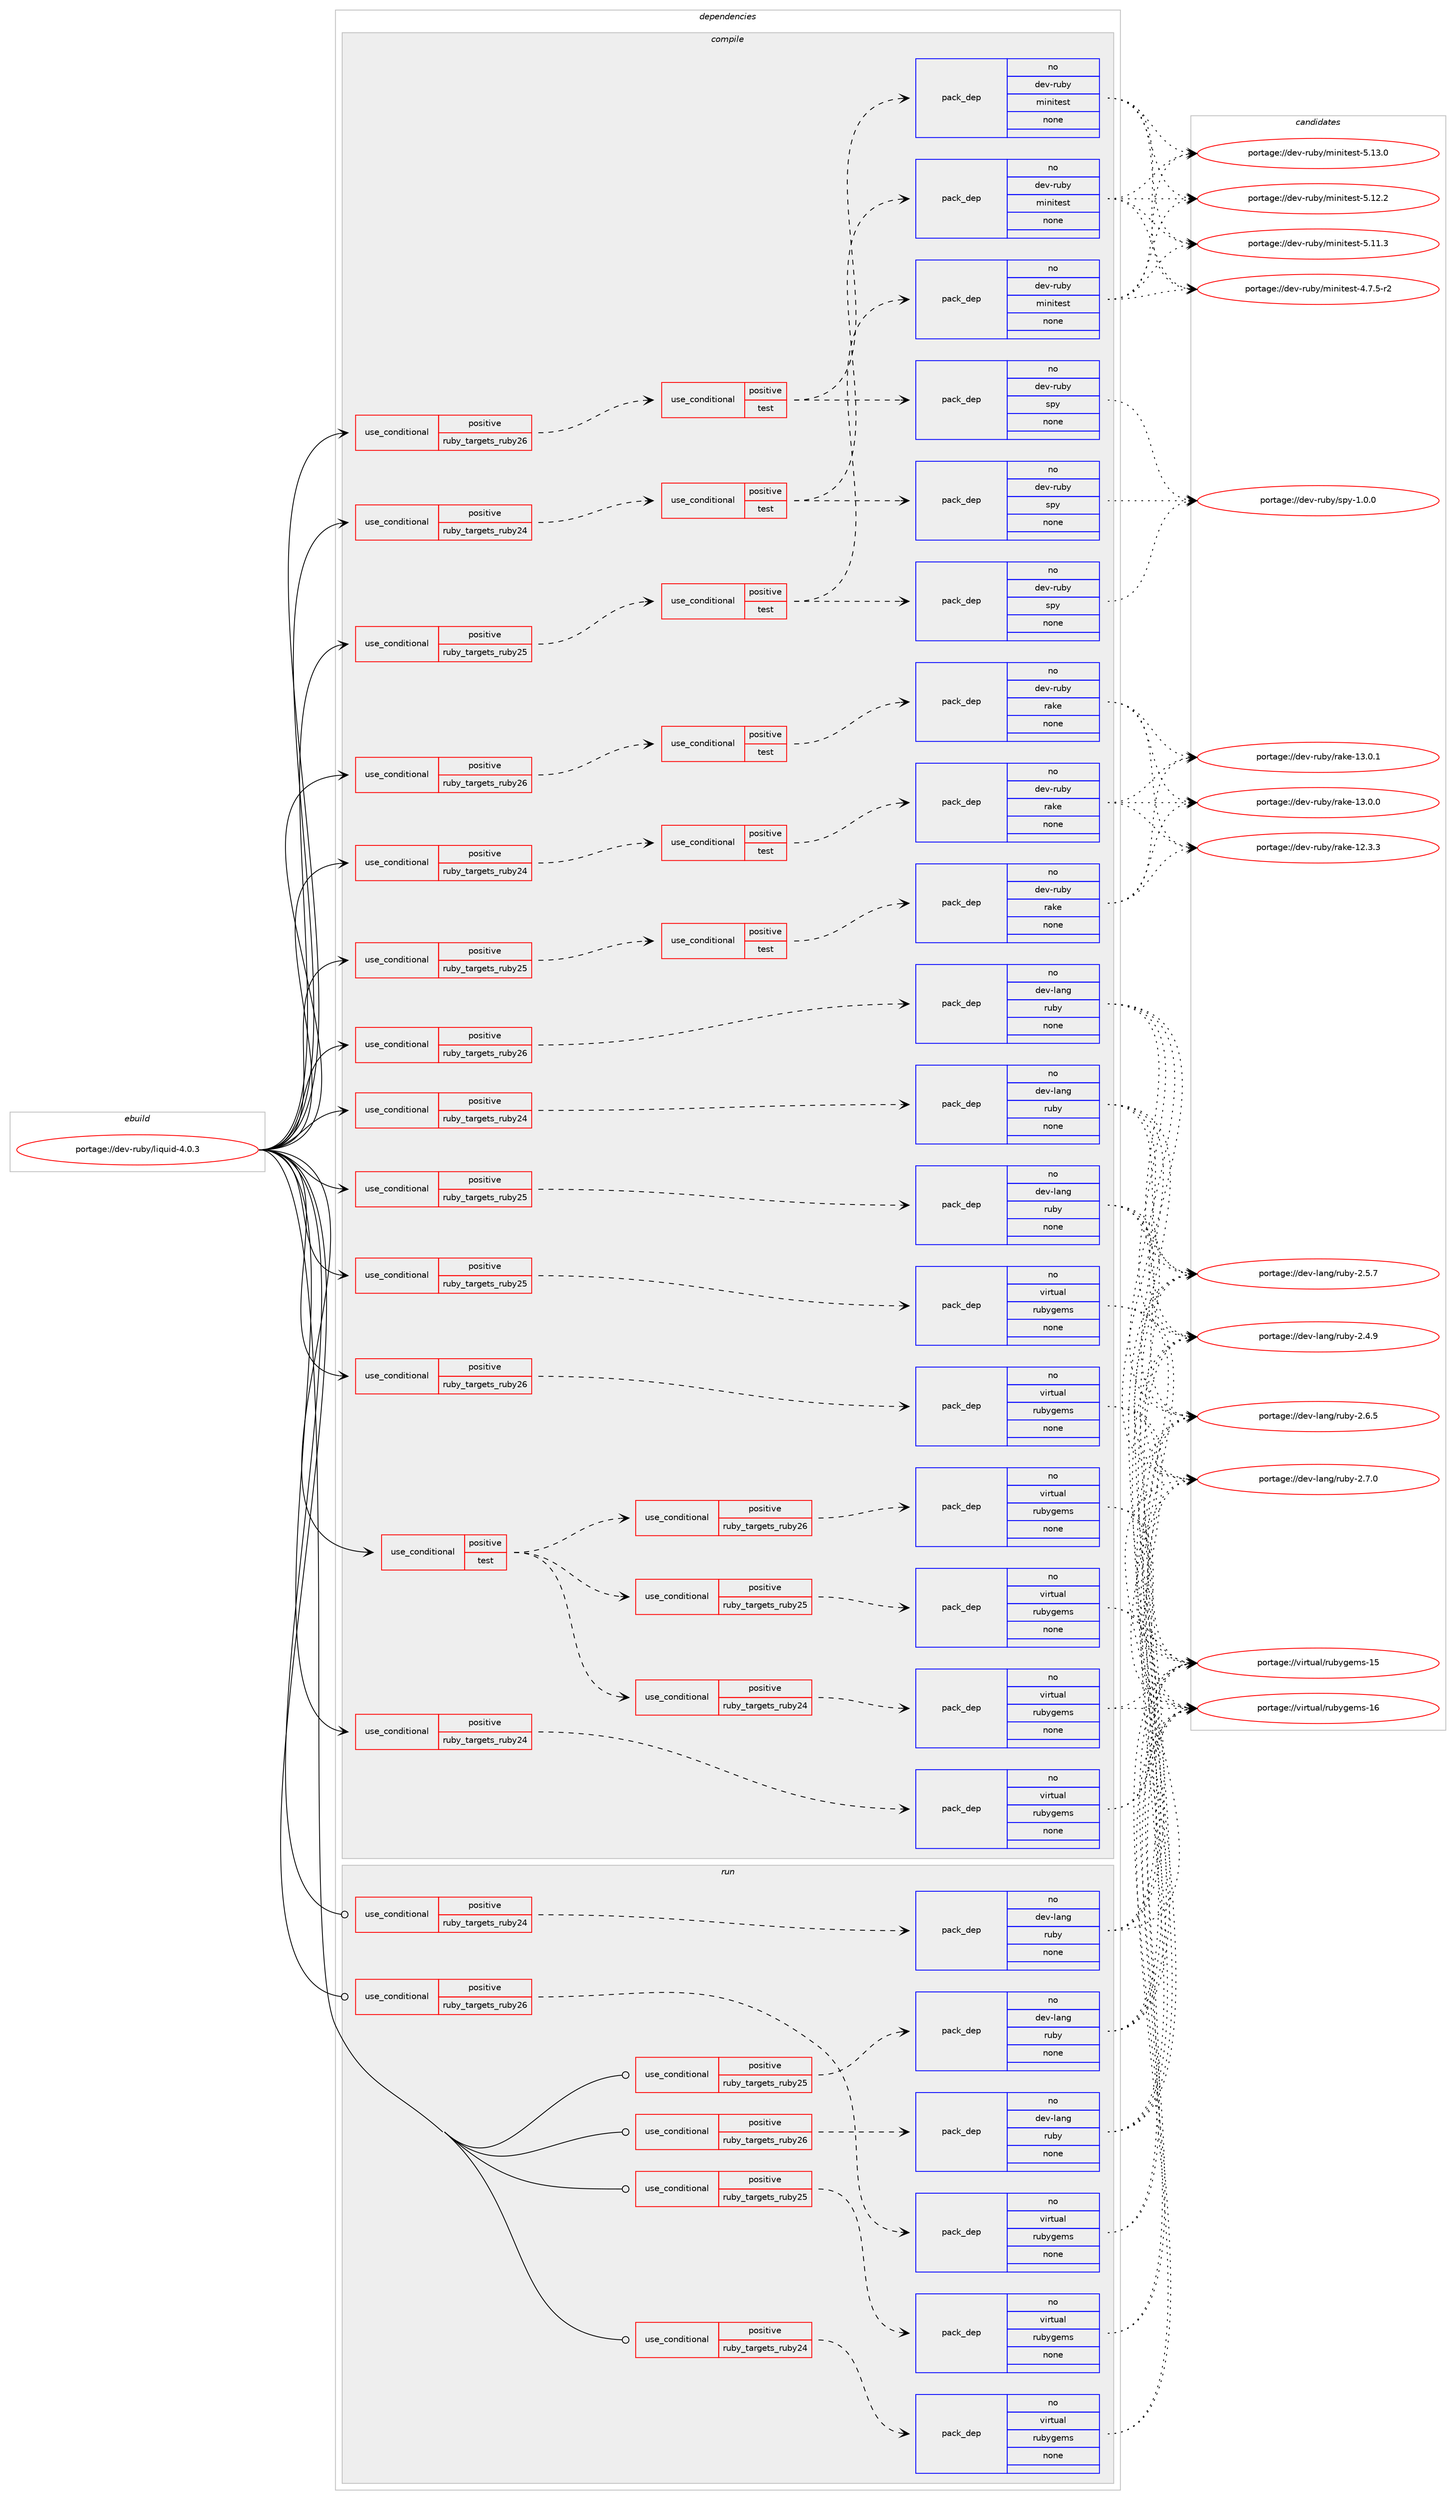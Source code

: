 digraph prolog {

# *************
# Graph options
# *************

newrank=true;
concentrate=true;
compound=true;
graph [rankdir=LR,fontname=Helvetica,fontsize=10,ranksep=1.5];#, ranksep=2.5, nodesep=0.2];
edge  [arrowhead=vee];
node  [fontname=Helvetica,fontsize=10];

# **********
# The ebuild
# **********

subgraph cluster_leftcol {
color=gray;
label=<<i>ebuild</i>>;
id [label="portage://dev-ruby/liquid-4.0.3", color=red, width=4, href="../dev-ruby/liquid-4.0.3.svg"];
}

# ****************
# The dependencies
# ****************

subgraph cluster_midcol {
color=gray;
label=<<i>dependencies</i>>;
subgraph cluster_compile {
fillcolor="#eeeeee";
style=filled;
label=<<i>compile</i>>;
subgraph cond83615 {
dependency348831 [label=<<TABLE BORDER="0" CELLBORDER="1" CELLSPACING="0" CELLPADDING="4"><TR><TD ROWSPAN="3" CELLPADDING="10">use_conditional</TD></TR><TR><TD>positive</TD></TR><TR><TD>ruby_targets_ruby24</TD></TR></TABLE>>, shape=none, color=red];
subgraph cond83616 {
dependency348832 [label=<<TABLE BORDER="0" CELLBORDER="1" CELLSPACING="0" CELLPADDING="4"><TR><TD ROWSPAN="3" CELLPADDING="10">use_conditional</TD></TR><TR><TD>positive</TD></TR><TR><TD>test</TD></TR></TABLE>>, shape=none, color=red];
subgraph pack260421 {
dependency348833 [label=<<TABLE BORDER="0" CELLBORDER="1" CELLSPACING="0" CELLPADDING="4" WIDTH="220"><TR><TD ROWSPAN="6" CELLPADDING="30">pack_dep</TD></TR><TR><TD WIDTH="110">no</TD></TR><TR><TD>dev-ruby</TD></TR><TR><TD>minitest</TD></TR><TR><TD>none</TD></TR><TR><TD></TD></TR></TABLE>>, shape=none, color=blue];
}
dependency348832:e -> dependency348833:w [weight=20,style="dashed",arrowhead="vee"];
subgraph pack260422 {
dependency348834 [label=<<TABLE BORDER="0" CELLBORDER="1" CELLSPACING="0" CELLPADDING="4" WIDTH="220"><TR><TD ROWSPAN="6" CELLPADDING="30">pack_dep</TD></TR><TR><TD WIDTH="110">no</TD></TR><TR><TD>dev-ruby</TD></TR><TR><TD>spy</TD></TR><TR><TD>none</TD></TR><TR><TD></TD></TR></TABLE>>, shape=none, color=blue];
}
dependency348832:e -> dependency348834:w [weight=20,style="dashed",arrowhead="vee"];
}
dependency348831:e -> dependency348832:w [weight=20,style="dashed",arrowhead="vee"];
}
id:e -> dependency348831:w [weight=20,style="solid",arrowhead="vee"];
subgraph cond83617 {
dependency348835 [label=<<TABLE BORDER="0" CELLBORDER="1" CELLSPACING="0" CELLPADDING="4"><TR><TD ROWSPAN="3" CELLPADDING="10">use_conditional</TD></TR><TR><TD>positive</TD></TR><TR><TD>ruby_targets_ruby24</TD></TR></TABLE>>, shape=none, color=red];
subgraph cond83618 {
dependency348836 [label=<<TABLE BORDER="0" CELLBORDER="1" CELLSPACING="0" CELLPADDING="4"><TR><TD ROWSPAN="3" CELLPADDING="10">use_conditional</TD></TR><TR><TD>positive</TD></TR><TR><TD>test</TD></TR></TABLE>>, shape=none, color=red];
subgraph pack260423 {
dependency348837 [label=<<TABLE BORDER="0" CELLBORDER="1" CELLSPACING="0" CELLPADDING="4" WIDTH="220"><TR><TD ROWSPAN="6" CELLPADDING="30">pack_dep</TD></TR><TR><TD WIDTH="110">no</TD></TR><TR><TD>dev-ruby</TD></TR><TR><TD>rake</TD></TR><TR><TD>none</TD></TR><TR><TD></TD></TR></TABLE>>, shape=none, color=blue];
}
dependency348836:e -> dependency348837:w [weight=20,style="dashed",arrowhead="vee"];
}
dependency348835:e -> dependency348836:w [weight=20,style="dashed",arrowhead="vee"];
}
id:e -> dependency348835:w [weight=20,style="solid",arrowhead="vee"];
subgraph cond83619 {
dependency348838 [label=<<TABLE BORDER="0" CELLBORDER="1" CELLSPACING="0" CELLPADDING="4"><TR><TD ROWSPAN="3" CELLPADDING="10">use_conditional</TD></TR><TR><TD>positive</TD></TR><TR><TD>ruby_targets_ruby24</TD></TR></TABLE>>, shape=none, color=red];
subgraph pack260424 {
dependency348839 [label=<<TABLE BORDER="0" CELLBORDER="1" CELLSPACING="0" CELLPADDING="4" WIDTH="220"><TR><TD ROWSPAN="6" CELLPADDING="30">pack_dep</TD></TR><TR><TD WIDTH="110">no</TD></TR><TR><TD>dev-lang</TD></TR><TR><TD>ruby</TD></TR><TR><TD>none</TD></TR><TR><TD></TD></TR></TABLE>>, shape=none, color=blue];
}
dependency348838:e -> dependency348839:w [weight=20,style="dashed",arrowhead="vee"];
}
id:e -> dependency348838:w [weight=20,style="solid",arrowhead="vee"];
subgraph cond83620 {
dependency348840 [label=<<TABLE BORDER="0" CELLBORDER="1" CELLSPACING="0" CELLPADDING="4"><TR><TD ROWSPAN="3" CELLPADDING="10">use_conditional</TD></TR><TR><TD>positive</TD></TR><TR><TD>ruby_targets_ruby24</TD></TR></TABLE>>, shape=none, color=red];
subgraph pack260425 {
dependency348841 [label=<<TABLE BORDER="0" CELLBORDER="1" CELLSPACING="0" CELLPADDING="4" WIDTH="220"><TR><TD ROWSPAN="6" CELLPADDING="30">pack_dep</TD></TR><TR><TD WIDTH="110">no</TD></TR><TR><TD>virtual</TD></TR><TR><TD>rubygems</TD></TR><TR><TD>none</TD></TR><TR><TD></TD></TR></TABLE>>, shape=none, color=blue];
}
dependency348840:e -> dependency348841:w [weight=20,style="dashed",arrowhead="vee"];
}
id:e -> dependency348840:w [weight=20,style="solid",arrowhead="vee"];
subgraph cond83621 {
dependency348842 [label=<<TABLE BORDER="0" CELLBORDER="1" CELLSPACING="0" CELLPADDING="4"><TR><TD ROWSPAN="3" CELLPADDING="10">use_conditional</TD></TR><TR><TD>positive</TD></TR><TR><TD>ruby_targets_ruby25</TD></TR></TABLE>>, shape=none, color=red];
subgraph cond83622 {
dependency348843 [label=<<TABLE BORDER="0" CELLBORDER="1" CELLSPACING="0" CELLPADDING="4"><TR><TD ROWSPAN="3" CELLPADDING="10">use_conditional</TD></TR><TR><TD>positive</TD></TR><TR><TD>test</TD></TR></TABLE>>, shape=none, color=red];
subgraph pack260426 {
dependency348844 [label=<<TABLE BORDER="0" CELLBORDER="1" CELLSPACING="0" CELLPADDING="4" WIDTH="220"><TR><TD ROWSPAN="6" CELLPADDING="30">pack_dep</TD></TR><TR><TD WIDTH="110">no</TD></TR><TR><TD>dev-ruby</TD></TR><TR><TD>minitest</TD></TR><TR><TD>none</TD></TR><TR><TD></TD></TR></TABLE>>, shape=none, color=blue];
}
dependency348843:e -> dependency348844:w [weight=20,style="dashed",arrowhead="vee"];
subgraph pack260427 {
dependency348845 [label=<<TABLE BORDER="0" CELLBORDER="1" CELLSPACING="0" CELLPADDING="4" WIDTH="220"><TR><TD ROWSPAN="6" CELLPADDING="30">pack_dep</TD></TR><TR><TD WIDTH="110">no</TD></TR><TR><TD>dev-ruby</TD></TR><TR><TD>spy</TD></TR><TR><TD>none</TD></TR><TR><TD></TD></TR></TABLE>>, shape=none, color=blue];
}
dependency348843:e -> dependency348845:w [weight=20,style="dashed",arrowhead="vee"];
}
dependency348842:e -> dependency348843:w [weight=20,style="dashed",arrowhead="vee"];
}
id:e -> dependency348842:w [weight=20,style="solid",arrowhead="vee"];
subgraph cond83623 {
dependency348846 [label=<<TABLE BORDER="0" CELLBORDER="1" CELLSPACING="0" CELLPADDING="4"><TR><TD ROWSPAN="3" CELLPADDING="10">use_conditional</TD></TR><TR><TD>positive</TD></TR><TR><TD>ruby_targets_ruby25</TD></TR></TABLE>>, shape=none, color=red];
subgraph cond83624 {
dependency348847 [label=<<TABLE BORDER="0" CELLBORDER="1" CELLSPACING="0" CELLPADDING="4"><TR><TD ROWSPAN="3" CELLPADDING="10">use_conditional</TD></TR><TR><TD>positive</TD></TR><TR><TD>test</TD></TR></TABLE>>, shape=none, color=red];
subgraph pack260428 {
dependency348848 [label=<<TABLE BORDER="0" CELLBORDER="1" CELLSPACING="0" CELLPADDING="4" WIDTH="220"><TR><TD ROWSPAN="6" CELLPADDING="30">pack_dep</TD></TR><TR><TD WIDTH="110">no</TD></TR><TR><TD>dev-ruby</TD></TR><TR><TD>rake</TD></TR><TR><TD>none</TD></TR><TR><TD></TD></TR></TABLE>>, shape=none, color=blue];
}
dependency348847:e -> dependency348848:w [weight=20,style="dashed",arrowhead="vee"];
}
dependency348846:e -> dependency348847:w [weight=20,style="dashed",arrowhead="vee"];
}
id:e -> dependency348846:w [weight=20,style="solid",arrowhead="vee"];
subgraph cond83625 {
dependency348849 [label=<<TABLE BORDER="0" CELLBORDER="1" CELLSPACING="0" CELLPADDING="4"><TR><TD ROWSPAN="3" CELLPADDING="10">use_conditional</TD></TR><TR><TD>positive</TD></TR><TR><TD>ruby_targets_ruby25</TD></TR></TABLE>>, shape=none, color=red];
subgraph pack260429 {
dependency348850 [label=<<TABLE BORDER="0" CELLBORDER="1" CELLSPACING="0" CELLPADDING="4" WIDTH="220"><TR><TD ROWSPAN="6" CELLPADDING="30">pack_dep</TD></TR><TR><TD WIDTH="110">no</TD></TR><TR><TD>dev-lang</TD></TR><TR><TD>ruby</TD></TR><TR><TD>none</TD></TR><TR><TD></TD></TR></TABLE>>, shape=none, color=blue];
}
dependency348849:e -> dependency348850:w [weight=20,style="dashed",arrowhead="vee"];
}
id:e -> dependency348849:w [weight=20,style="solid",arrowhead="vee"];
subgraph cond83626 {
dependency348851 [label=<<TABLE BORDER="0" CELLBORDER="1" CELLSPACING="0" CELLPADDING="4"><TR><TD ROWSPAN="3" CELLPADDING="10">use_conditional</TD></TR><TR><TD>positive</TD></TR><TR><TD>ruby_targets_ruby25</TD></TR></TABLE>>, shape=none, color=red];
subgraph pack260430 {
dependency348852 [label=<<TABLE BORDER="0" CELLBORDER="1" CELLSPACING="0" CELLPADDING="4" WIDTH="220"><TR><TD ROWSPAN="6" CELLPADDING="30">pack_dep</TD></TR><TR><TD WIDTH="110">no</TD></TR><TR><TD>virtual</TD></TR><TR><TD>rubygems</TD></TR><TR><TD>none</TD></TR><TR><TD></TD></TR></TABLE>>, shape=none, color=blue];
}
dependency348851:e -> dependency348852:w [weight=20,style="dashed",arrowhead="vee"];
}
id:e -> dependency348851:w [weight=20,style="solid",arrowhead="vee"];
subgraph cond83627 {
dependency348853 [label=<<TABLE BORDER="0" CELLBORDER="1" CELLSPACING="0" CELLPADDING="4"><TR><TD ROWSPAN="3" CELLPADDING="10">use_conditional</TD></TR><TR><TD>positive</TD></TR><TR><TD>ruby_targets_ruby26</TD></TR></TABLE>>, shape=none, color=red];
subgraph cond83628 {
dependency348854 [label=<<TABLE BORDER="0" CELLBORDER="1" CELLSPACING="0" CELLPADDING="4"><TR><TD ROWSPAN="3" CELLPADDING="10">use_conditional</TD></TR><TR><TD>positive</TD></TR><TR><TD>test</TD></TR></TABLE>>, shape=none, color=red];
subgraph pack260431 {
dependency348855 [label=<<TABLE BORDER="0" CELLBORDER="1" CELLSPACING="0" CELLPADDING="4" WIDTH="220"><TR><TD ROWSPAN="6" CELLPADDING="30">pack_dep</TD></TR><TR><TD WIDTH="110">no</TD></TR><TR><TD>dev-ruby</TD></TR><TR><TD>minitest</TD></TR><TR><TD>none</TD></TR><TR><TD></TD></TR></TABLE>>, shape=none, color=blue];
}
dependency348854:e -> dependency348855:w [weight=20,style="dashed",arrowhead="vee"];
subgraph pack260432 {
dependency348856 [label=<<TABLE BORDER="0" CELLBORDER="1" CELLSPACING="0" CELLPADDING="4" WIDTH="220"><TR><TD ROWSPAN="6" CELLPADDING="30">pack_dep</TD></TR><TR><TD WIDTH="110">no</TD></TR><TR><TD>dev-ruby</TD></TR><TR><TD>spy</TD></TR><TR><TD>none</TD></TR><TR><TD></TD></TR></TABLE>>, shape=none, color=blue];
}
dependency348854:e -> dependency348856:w [weight=20,style="dashed",arrowhead="vee"];
}
dependency348853:e -> dependency348854:w [weight=20,style="dashed",arrowhead="vee"];
}
id:e -> dependency348853:w [weight=20,style="solid",arrowhead="vee"];
subgraph cond83629 {
dependency348857 [label=<<TABLE BORDER="0" CELLBORDER="1" CELLSPACING="0" CELLPADDING="4"><TR><TD ROWSPAN="3" CELLPADDING="10">use_conditional</TD></TR><TR><TD>positive</TD></TR><TR><TD>ruby_targets_ruby26</TD></TR></TABLE>>, shape=none, color=red];
subgraph cond83630 {
dependency348858 [label=<<TABLE BORDER="0" CELLBORDER="1" CELLSPACING="0" CELLPADDING="4"><TR><TD ROWSPAN="3" CELLPADDING="10">use_conditional</TD></TR><TR><TD>positive</TD></TR><TR><TD>test</TD></TR></TABLE>>, shape=none, color=red];
subgraph pack260433 {
dependency348859 [label=<<TABLE BORDER="0" CELLBORDER="1" CELLSPACING="0" CELLPADDING="4" WIDTH="220"><TR><TD ROWSPAN="6" CELLPADDING="30">pack_dep</TD></TR><TR><TD WIDTH="110">no</TD></TR><TR><TD>dev-ruby</TD></TR><TR><TD>rake</TD></TR><TR><TD>none</TD></TR><TR><TD></TD></TR></TABLE>>, shape=none, color=blue];
}
dependency348858:e -> dependency348859:w [weight=20,style="dashed",arrowhead="vee"];
}
dependency348857:e -> dependency348858:w [weight=20,style="dashed",arrowhead="vee"];
}
id:e -> dependency348857:w [weight=20,style="solid",arrowhead="vee"];
subgraph cond83631 {
dependency348860 [label=<<TABLE BORDER="0" CELLBORDER="1" CELLSPACING="0" CELLPADDING="4"><TR><TD ROWSPAN="3" CELLPADDING="10">use_conditional</TD></TR><TR><TD>positive</TD></TR><TR><TD>ruby_targets_ruby26</TD></TR></TABLE>>, shape=none, color=red];
subgraph pack260434 {
dependency348861 [label=<<TABLE BORDER="0" CELLBORDER="1" CELLSPACING="0" CELLPADDING="4" WIDTH="220"><TR><TD ROWSPAN="6" CELLPADDING="30">pack_dep</TD></TR><TR><TD WIDTH="110">no</TD></TR><TR><TD>dev-lang</TD></TR><TR><TD>ruby</TD></TR><TR><TD>none</TD></TR><TR><TD></TD></TR></TABLE>>, shape=none, color=blue];
}
dependency348860:e -> dependency348861:w [weight=20,style="dashed",arrowhead="vee"];
}
id:e -> dependency348860:w [weight=20,style="solid",arrowhead="vee"];
subgraph cond83632 {
dependency348862 [label=<<TABLE BORDER="0" CELLBORDER="1" CELLSPACING="0" CELLPADDING="4"><TR><TD ROWSPAN="3" CELLPADDING="10">use_conditional</TD></TR><TR><TD>positive</TD></TR><TR><TD>ruby_targets_ruby26</TD></TR></TABLE>>, shape=none, color=red];
subgraph pack260435 {
dependency348863 [label=<<TABLE BORDER="0" CELLBORDER="1" CELLSPACING="0" CELLPADDING="4" WIDTH="220"><TR><TD ROWSPAN="6" CELLPADDING="30">pack_dep</TD></TR><TR><TD WIDTH="110">no</TD></TR><TR><TD>virtual</TD></TR><TR><TD>rubygems</TD></TR><TR><TD>none</TD></TR><TR><TD></TD></TR></TABLE>>, shape=none, color=blue];
}
dependency348862:e -> dependency348863:w [weight=20,style="dashed",arrowhead="vee"];
}
id:e -> dependency348862:w [weight=20,style="solid",arrowhead="vee"];
subgraph cond83633 {
dependency348864 [label=<<TABLE BORDER="0" CELLBORDER="1" CELLSPACING="0" CELLPADDING="4"><TR><TD ROWSPAN="3" CELLPADDING="10">use_conditional</TD></TR><TR><TD>positive</TD></TR><TR><TD>test</TD></TR></TABLE>>, shape=none, color=red];
subgraph cond83634 {
dependency348865 [label=<<TABLE BORDER="0" CELLBORDER="1" CELLSPACING="0" CELLPADDING="4"><TR><TD ROWSPAN="3" CELLPADDING="10">use_conditional</TD></TR><TR><TD>positive</TD></TR><TR><TD>ruby_targets_ruby24</TD></TR></TABLE>>, shape=none, color=red];
subgraph pack260436 {
dependency348866 [label=<<TABLE BORDER="0" CELLBORDER="1" CELLSPACING="0" CELLPADDING="4" WIDTH="220"><TR><TD ROWSPAN="6" CELLPADDING="30">pack_dep</TD></TR><TR><TD WIDTH="110">no</TD></TR><TR><TD>virtual</TD></TR><TR><TD>rubygems</TD></TR><TR><TD>none</TD></TR><TR><TD></TD></TR></TABLE>>, shape=none, color=blue];
}
dependency348865:e -> dependency348866:w [weight=20,style="dashed",arrowhead="vee"];
}
dependency348864:e -> dependency348865:w [weight=20,style="dashed",arrowhead="vee"];
subgraph cond83635 {
dependency348867 [label=<<TABLE BORDER="0" CELLBORDER="1" CELLSPACING="0" CELLPADDING="4"><TR><TD ROWSPAN="3" CELLPADDING="10">use_conditional</TD></TR><TR><TD>positive</TD></TR><TR><TD>ruby_targets_ruby25</TD></TR></TABLE>>, shape=none, color=red];
subgraph pack260437 {
dependency348868 [label=<<TABLE BORDER="0" CELLBORDER="1" CELLSPACING="0" CELLPADDING="4" WIDTH="220"><TR><TD ROWSPAN="6" CELLPADDING="30">pack_dep</TD></TR><TR><TD WIDTH="110">no</TD></TR><TR><TD>virtual</TD></TR><TR><TD>rubygems</TD></TR><TR><TD>none</TD></TR><TR><TD></TD></TR></TABLE>>, shape=none, color=blue];
}
dependency348867:e -> dependency348868:w [weight=20,style="dashed",arrowhead="vee"];
}
dependency348864:e -> dependency348867:w [weight=20,style="dashed",arrowhead="vee"];
subgraph cond83636 {
dependency348869 [label=<<TABLE BORDER="0" CELLBORDER="1" CELLSPACING="0" CELLPADDING="4"><TR><TD ROWSPAN="3" CELLPADDING="10">use_conditional</TD></TR><TR><TD>positive</TD></TR><TR><TD>ruby_targets_ruby26</TD></TR></TABLE>>, shape=none, color=red];
subgraph pack260438 {
dependency348870 [label=<<TABLE BORDER="0" CELLBORDER="1" CELLSPACING="0" CELLPADDING="4" WIDTH="220"><TR><TD ROWSPAN="6" CELLPADDING="30">pack_dep</TD></TR><TR><TD WIDTH="110">no</TD></TR><TR><TD>virtual</TD></TR><TR><TD>rubygems</TD></TR><TR><TD>none</TD></TR><TR><TD></TD></TR></TABLE>>, shape=none, color=blue];
}
dependency348869:e -> dependency348870:w [weight=20,style="dashed",arrowhead="vee"];
}
dependency348864:e -> dependency348869:w [weight=20,style="dashed",arrowhead="vee"];
}
id:e -> dependency348864:w [weight=20,style="solid",arrowhead="vee"];
}
subgraph cluster_compileandrun {
fillcolor="#eeeeee";
style=filled;
label=<<i>compile and run</i>>;
}
subgraph cluster_run {
fillcolor="#eeeeee";
style=filled;
label=<<i>run</i>>;
subgraph cond83637 {
dependency348871 [label=<<TABLE BORDER="0" CELLBORDER="1" CELLSPACING="0" CELLPADDING="4"><TR><TD ROWSPAN="3" CELLPADDING="10">use_conditional</TD></TR><TR><TD>positive</TD></TR><TR><TD>ruby_targets_ruby24</TD></TR></TABLE>>, shape=none, color=red];
subgraph pack260439 {
dependency348872 [label=<<TABLE BORDER="0" CELLBORDER="1" CELLSPACING="0" CELLPADDING="4" WIDTH="220"><TR><TD ROWSPAN="6" CELLPADDING="30">pack_dep</TD></TR><TR><TD WIDTH="110">no</TD></TR><TR><TD>dev-lang</TD></TR><TR><TD>ruby</TD></TR><TR><TD>none</TD></TR><TR><TD></TD></TR></TABLE>>, shape=none, color=blue];
}
dependency348871:e -> dependency348872:w [weight=20,style="dashed",arrowhead="vee"];
}
id:e -> dependency348871:w [weight=20,style="solid",arrowhead="odot"];
subgraph cond83638 {
dependency348873 [label=<<TABLE BORDER="0" CELLBORDER="1" CELLSPACING="0" CELLPADDING="4"><TR><TD ROWSPAN="3" CELLPADDING="10">use_conditional</TD></TR><TR><TD>positive</TD></TR><TR><TD>ruby_targets_ruby24</TD></TR></TABLE>>, shape=none, color=red];
subgraph pack260440 {
dependency348874 [label=<<TABLE BORDER="0" CELLBORDER="1" CELLSPACING="0" CELLPADDING="4" WIDTH="220"><TR><TD ROWSPAN="6" CELLPADDING="30">pack_dep</TD></TR><TR><TD WIDTH="110">no</TD></TR><TR><TD>virtual</TD></TR><TR><TD>rubygems</TD></TR><TR><TD>none</TD></TR><TR><TD></TD></TR></TABLE>>, shape=none, color=blue];
}
dependency348873:e -> dependency348874:w [weight=20,style="dashed",arrowhead="vee"];
}
id:e -> dependency348873:w [weight=20,style="solid",arrowhead="odot"];
subgraph cond83639 {
dependency348875 [label=<<TABLE BORDER="0" CELLBORDER="1" CELLSPACING="0" CELLPADDING="4"><TR><TD ROWSPAN="3" CELLPADDING="10">use_conditional</TD></TR><TR><TD>positive</TD></TR><TR><TD>ruby_targets_ruby25</TD></TR></TABLE>>, shape=none, color=red];
subgraph pack260441 {
dependency348876 [label=<<TABLE BORDER="0" CELLBORDER="1" CELLSPACING="0" CELLPADDING="4" WIDTH="220"><TR><TD ROWSPAN="6" CELLPADDING="30">pack_dep</TD></TR><TR><TD WIDTH="110">no</TD></TR><TR><TD>dev-lang</TD></TR><TR><TD>ruby</TD></TR><TR><TD>none</TD></TR><TR><TD></TD></TR></TABLE>>, shape=none, color=blue];
}
dependency348875:e -> dependency348876:w [weight=20,style="dashed",arrowhead="vee"];
}
id:e -> dependency348875:w [weight=20,style="solid",arrowhead="odot"];
subgraph cond83640 {
dependency348877 [label=<<TABLE BORDER="0" CELLBORDER="1" CELLSPACING="0" CELLPADDING="4"><TR><TD ROWSPAN="3" CELLPADDING="10">use_conditional</TD></TR><TR><TD>positive</TD></TR><TR><TD>ruby_targets_ruby25</TD></TR></TABLE>>, shape=none, color=red];
subgraph pack260442 {
dependency348878 [label=<<TABLE BORDER="0" CELLBORDER="1" CELLSPACING="0" CELLPADDING="4" WIDTH="220"><TR><TD ROWSPAN="6" CELLPADDING="30">pack_dep</TD></TR><TR><TD WIDTH="110">no</TD></TR><TR><TD>virtual</TD></TR><TR><TD>rubygems</TD></TR><TR><TD>none</TD></TR><TR><TD></TD></TR></TABLE>>, shape=none, color=blue];
}
dependency348877:e -> dependency348878:w [weight=20,style="dashed",arrowhead="vee"];
}
id:e -> dependency348877:w [weight=20,style="solid",arrowhead="odot"];
subgraph cond83641 {
dependency348879 [label=<<TABLE BORDER="0" CELLBORDER="1" CELLSPACING="0" CELLPADDING="4"><TR><TD ROWSPAN="3" CELLPADDING="10">use_conditional</TD></TR><TR><TD>positive</TD></TR><TR><TD>ruby_targets_ruby26</TD></TR></TABLE>>, shape=none, color=red];
subgraph pack260443 {
dependency348880 [label=<<TABLE BORDER="0" CELLBORDER="1" CELLSPACING="0" CELLPADDING="4" WIDTH="220"><TR><TD ROWSPAN="6" CELLPADDING="30">pack_dep</TD></TR><TR><TD WIDTH="110">no</TD></TR><TR><TD>dev-lang</TD></TR><TR><TD>ruby</TD></TR><TR><TD>none</TD></TR><TR><TD></TD></TR></TABLE>>, shape=none, color=blue];
}
dependency348879:e -> dependency348880:w [weight=20,style="dashed",arrowhead="vee"];
}
id:e -> dependency348879:w [weight=20,style="solid",arrowhead="odot"];
subgraph cond83642 {
dependency348881 [label=<<TABLE BORDER="0" CELLBORDER="1" CELLSPACING="0" CELLPADDING="4"><TR><TD ROWSPAN="3" CELLPADDING="10">use_conditional</TD></TR><TR><TD>positive</TD></TR><TR><TD>ruby_targets_ruby26</TD></TR></TABLE>>, shape=none, color=red];
subgraph pack260444 {
dependency348882 [label=<<TABLE BORDER="0" CELLBORDER="1" CELLSPACING="0" CELLPADDING="4" WIDTH="220"><TR><TD ROWSPAN="6" CELLPADDING="30">pack_dep</TD></TR><TR><TD WIDTH="110">no</TD></TR><TR><TD>virtual</TD></TR><TR><TD>rubygems</TD></TR><TR><TD>none</TD></TR><TR><TD></TD></TR></TABLE>>, shape=none, color=blue];
}
dependency348881:e -> dependency348882:w [weight=20,style="dashed",arrowhead="vee"];
}
id:e -> dependency348881:w [weight=20,style="solid",arrowhead="odot"];
}
}

# **************
# The candidates
# **************

subgraph cluster_choices {
rank=same;
color=gray;
label=<<i>candidates</i>>;

subgraph choice260421 {
color=black;
nodesep=1;
choice10010111845114117981214710910511010511610111511645534649514648 [label="portage://dev-ruby/minitest-5.13.0", color=red, width=4,href="../dev-ruby/minitest-5.13.0.svg"];
choice10010111845114117981214710910511010511610111511645534649504650 [label="portage://dev-ruby/minitest-5.12.2", color=red, width=4,href="../dev-ruby/minitest-5.12.2.svg"];
choice10010111845114117981214710910511010511610111511645534649494651 [label="portage://dev-ruby/minitest-5.11.3", color=red, width=4,href="../dev-ruby/minitest-5.11.3.svg"];
choice1001011184511411798121471091051101051161011151164552465546534511450 [label="portage://dev-ruby/minitest-4.7.5-r2", color=red, width=4,href="../dev-ruby/minitest-4.7.5-r2.svg"];
dependency348833:e -> choice10010111845114117981214710910511010511610111511645534649514648:w [style=dotted,weight="100"];
dependency348833:e -> choice10010111845114117981214710910511010511610111511645534649504650:w [style=dotted,weight="100"];
dependency348833:e -> choice10010111845114117981214710910511010511610111511645534649494651:w [style=dotted,weight="100"];
dependency348833:e -> choice1001011184511411798121471091051101051161011151164552465546534511450:w [style=dotted,weight="100"];
}
subgraph choice260422 {
color=black;
nodesep=1;
choice100101118451141179812147115112121454946484648 [label="portage://dev-ruby/spy-1.0.0", color=red, width=4,href="../dev-ruby/spy-1.0.0.svg"];
dependency348834:e -> choice100101118451141179812147115112121454946484648:w [style=dotted,weight="100"];
}
subgraph choice260423 {
color=black;
nodesep=1;
choice1001011184511411798121471149710710145495146484649 [label="portage://dev-ruby/rake-13.0.1", color=red, width=4,href="../dev-ruby/rake-13.0.1.svg"];
choice1001011184511411798121471149710710145495146484648 [label="portage://dev-ruby/rake-13.0.0", color=red, width=4,href="../dev-ruby/rake-13.0.0.svg"];
choice1001011184511411798121471149710710145495046514651 [label="portage://dev-ruby/rake-12.3.3", color=red, width=4,href="../dev-ruby/rake-12.3.3.svg"];
dependency348837:e -> choice1001011184511411798121471149710710145495146484649:w [style=dotted,weight="100"];
dependency348837:e -> choice1001011184511411798121471149710710145495146484648:w [style=dotted,weight="100"];
dependency348837:e -> choice1001011184511411798121471149710710145495046514651:w [style=dotted,weight="100"];
}
subgraph choice260424 {
color=black;
nodesep=1;
choice10010111845108971101034711411798121455046554648 [label="portage://dev-lang/ruby-2.7.0", color=red, width=4,href="../dev-lang/ruby-2.7.0.svg"];
choice10010111845108971101034711411798121455046544653 [label="portage://dev-lang/ruby-2.6.5", color=red, width=4,href="../dev-lang/ruby-2.6.5.svg"];
choice10010111845108971101034711411798121455046534655 [label="portage://dev-lang/ruby-2.5.7", color=red, width=4,href="../dev-lang/ruby-2.5.7.svg"];
choice10010111845108971101034711411798121455046524657 [label="portage://dev-lang/ruby-2.4.9", color=red, width=4,href="../dev-lang/ruby-2.4.9.svg"];
dependency348839:e -> choice10010111845108971101034711411798121455046554648:w [style=dotted,weight="100"];
dependency348839:e -> choice10010111845108971101034711411798121455046544653:w [style=dotted,weight="100"];
dependency348839:e -> choice10010111845108971101034711411798121455046534655:w [style=dotted,weight="100"];
dependency348839:e -> choice10010111845108971101034711411798121455046524657:w [style=dotted,weight="100"];
}
subgraph choice260425 {
color=black;
nodesep=1;
choice118105114116117971084711411798121103101109115454954 [label="portage://virtual/rubygems-16", color=red, width=4,href="../virtual/rubygems-16.svg"];
choice118105114116117971084711411798121103101109115454953 [label="portage://virtual/rubygems-15", color=red, width=4,href="../virtual/rubygems-15.svg"];
dependency348841:e -> choice118105114116117971084711411798121103101109115454954:w [style=dotted,weight="100"];
dependency348841:e -> choice118105114116117971084711411798121103101109115454953:w [style=dotted,weight="100"];
}
subgraph choice260426 {
color=black;
nodesep=1;
choice10010111845114117981214710910511010511610111511645534649514648 [label="portage://dev-ruby/minitest-5.13.0", color=red, width=4,href="../dev-ruby/minitest-5.13.0.svg"];
choice10010111845114117981214710910511010511610111511645534649504650 [label="portage://dev-ruby/minitest-5.12.2", color=red, width=4,href="../dev-ruby/minitest-5.12.2.svg"];
choice10010111845114117981214710910511010511610111511645534649494651 [label="portage://dev-ruby/minitest-5.11.3", color=red, width=4,href="../dev-ruby/minitest-5.11.3.svg"];
choice1001011184511411798121471091051101051161011151164552465546534511450 [label="portage://dev-ruby/minitest-4.7.5-r2", color=red, width=4,href="../dev-ruby/minitest-4.7.5-r2.svg"];
dependency348844:e -> choice10010111845114117981214710910511010511610111511645534649514648:w [style=dotted,weight="100"];
dependency348844:e -> choice10010111845114117981214710910511010511610111511645534649504650:w [style=dotted,weight="100"];
dependency348844:e -> choice10010111845114117981214710910511010511610111511645534649494651:w [style=dotted,weight="100"];
dependency348844:e -> choice1001011184511411798121471091051101051161011151164552465546534511450:w [style=dotted,weight="100"];
}
subgraph choice260427 {
color=black;
nodesep=1;
choice100101118451141179812147115112121454946484648 [label="portage://dev-ruby/spy-1.0.0", color=red, width=4,href="../dev-ruby/spy-1.0.0.svg"];
dependency348845:e -> choice100101118451141179812147115112121454946484648:w [style=dotted,weight="100"];
}
subgraph choice260428 {
color=black;
nodesep=1;
choice1001011184511411798121471149710710145495146484649 [label="portage://dev-ruby/rake-13.0.1", color=red, width=4,href="../dev-ruby/rake-13.0.1.svg"];
choice1001011184511411798121471149710710145495146484648 [label="portage://dev-ruby/rake-13.0.0", color=red, width=4,href="../dev-ruby/rake-13.0.0.svg"];
choice1001011184511411798121471149710710145495046514651 [label="portage://dev-ruby/rake-12.3.3", color=red, width=4,href="../dev-ruby/rake-12.3.3.svg"];
dependency348848:e -> choice1001011184511411798121471149710710145495146484649:w [style=dotted,weight="100"];
dependency348848:e -> choice1001011184511411798121471149710710145495146484648:w [style=dotted,weight="100"];
dependency348848:e -> choice1001011184511411798121471149710710145495046514651:w [style=dotted,weight="100"];
}
subgraph choice260429 {
color=black;
nodesep=1;
choice10010111845108971101034711411798121455046554648 [label="portage://dev-lang/ruby-2.7.0", color=red, width=4,href="../dev-lang/ruby-2.7.0.svg"];
choice10010111845108971101034711411798121455046544653 [label="portage://dev-lang/ruby-2.6.5", color=red, width=4,href="../dev-lang/ruby-2.6.5.svg"];
choice10010111845108971101034711411798121455046534655 [label="portage://dev-lang/ruby-2.5.7", color=red, width=4,href="../dev-lang/ruby-2.5.7.svg"];
choice10010111845108971101034711411798121455046524657 [label="portage://dev-lang/ruby-2.4.9", color=red, width=4,href="../dev-lang/ruby-2.4.9.svg"];
dependency348850:e -> choice10010111845108971101034711411798121455046554648:w [style=dotted,weight="100"];
dependency348850:e -> choice10010111845108971101034711411798121455046544653:w [style=dotted,weight="100"];
dependency348850:e -> choice10010111845108971101034711411798121455046534655:w [style=dotted,weight="100"];
dependency348850:e -> choice10010111845108971101034711411798121455046524657:w [style=dotted,weight="100"];
}
subgraph choice260430 {
color=black;
nodesep=1;
choice118105114116117971084711411798121103101109115454954 [label="portage://virtual/rubygems-16", color=red, width=4,href="../virtual/rubygems-16.svg"];
choice118105114116117971084711411798121103101109115454953 [label="portage://virtual/rubygems-15", color=red, width=4,href="../virtual/rubygems-15.svg"];
dependency348852:e -> choice118105114116117971084711411798121103101109115454954:w [style=dotted,weight="100"];
dependency348852:e -> choice118105114116117971084711411798121103101109115454953:w [style=dotted,weight="100"];
}
subgraph choice260431 {
color=black;
nodesep=1;
choice10010111845114117981214710910511010511610111511645534649514648 [label="portage://dev-ruby/minitest-5.13.0", color=red, width=4,href="../dev-ruby/minitest-5.13.0.svg"];
choice10010111845114117981214710910511010511610111511645534649504650 [label="portage://dev-ruby/minitest-5.12.2", color=red, width=4,href="../dev-ruby/minitest-5.12.2.svg"];
choice10010111845114117981214710910511010511610111511645534649494651 [label="portage://dev-ruby/minitest-5.11.3", color=red, width=4,href="../dev-ruby/minitest-5.11.3.svg"];
choice1001011184511411798121471091051101051161011151164552465546534511450 [label="portage://dev-ruby/minitest-4.7.5-r2", color=red, width=4,href="../dev-ruby/minitest-4.7.5-r2.svg"];
dependency348855:e -> choice10010111845114117981214710910511010511610111511645534649514648:w [style=dotted,weight="100"];
dependency348855:e -> choice10010111845114117981214710910511010511610111511645534649504650:w [style=dotted,weight="100"];
dependency348855:e -> choice10010111845114117981214710910511010511610111511645534649494651:w [style=dotted,weight="100"];
dependency348855:e -> choice1001011184511411798121471091051101051161011151164552465546534511450:w [style=dotted,weight="100"];
}
subgraph choice260432 {
color=black;
nodesep=1;
choice100101118451141179812147115112121454946484648 [label="portage://dev-ruby/spy-1.0.0", color=red, width=4,href="../dev-ruby/spy-1.0.0.svg"];
dependency348856:e -> choice100101118451141179812147115112121454946484648:w [style=dotted,weight="100"];
}
subgraph choice260433 {
color=black;
nodesep=1;
choice1001011184511411798121471149710710145495146484649 [label="portage://dev-ruby/rake-13.0.1", color=red, width=4,href="../dev-ruby/rake-13.0.1.svg"];
choice1001011184511411798121471149710710145495146484648 [label="portage://dev-ruby/rake-13.0.0", color=red, width=4,href="../dev-ruby/rake-13.0.0.svg"];
choice1001011184511411798121471149710710145495046514651 [label="portage://dev-ruby/rake-12.3.3", color=red, width=4,href="../dev-ruby/rake-12.3.3.svg"];
dependency348859:e -> choice1001011184511411798121471149710710145495146484649:w [style=dotted,weight="100"];
dependency348859:e -> choice1001011184511411798121471149710710145495146484648:w [style=dotted,weight="100"];
dependency348859:e -> choice1001011184511411798121471149710710145495046514651:w [style=dotted,weight="100"];
}
subgraph choice260434 {
color=black;
nodesep=1;
choice10010111845108971101034711411798121455046554648 [label="portage://dev-lang/ruby-2.7.0", color=red, width=4,href="../dev-lang/ruby-2.7.0.svg"];
choice10010111845108971101034711411798121455046544653 [label="portage://dev-lang/ruby-2.6.5", color=red, width=4,href="../dev-lang/ruby-2.6.5.svg"];
choice10010111845108971101034711411798121455046534655 [label="portage://dev-lang/ruby-2.5.7", color=red, width=4,href="../dev-lang/ruby-2.5.7.svg"];
choice10010111845108971101034711411798121455046524657 [label="portage://dev-lang/ruby-2.4.9", color=red, width=4,href="../dev-lang/ruby-2.4.9.svg"];
dependency348861:e -> choice10010111845108971101034711411798121455046554648:w [style=dotted,weight="100"];
dependency348861:e -> choice10010111845108971101034711411798121455046544653:w [style=dotted,weight="100"];
dependency348861:e -> choice10010111845108971101034711411798121455046534655:w [style=dotted,weight="100"];
dependency348861:e -> choice10010111845108971101034711411798121455046524657:w [style=dotted,weight="100"];
}
subgraph choice260435 {
color=black;
nodesep=1;
choice118105114116117971084711411798121103101109115454954 [label="portage://virtual/rubygems-16", color=red, width=4,href="../virtual/rubygems-16.svg"];
choice118105114116117971084711411798121103101109115454953 [label="portage://virtual/rubygems-15", color=red, width=4,href="../virtual/rubygems-15.svg"];
dependency348863:e -> choice118105114116117971084711411798121103101109115454954:w [style=dotted,weight="100"];
dependency348863:e -> choice118105114116117971084711411798121103101109115454953:w [style=dotted,weight="100"];
}
subgraph choice260436 {
color=black;
nodesep=1;
choice118105114116117971084711411798121103101109115454954 [label="portage://virtual/rubygems-16", color=red, width=4,href="../virtual/rubygems-16.svg"];
choice118105114116117971084711411798121103101109115454953 [label="portage://virtual/rubygems-15", color=red, width=4,href="../virtual/rubygems-15.svg"];
dependency348866:e -> choice118105114116117971084711411798121103101109115454954:w [style=dotted,weight="100"];
dependency348866:e -> choice118105114116117971084711411798121103101109115454953:w [style=dotted,weight="100"];
}
subgraph choice260437 {
color=black;
nodesep=1;
choice118105114116117971084711411798121103101109115454954 [label="portage://virtual/rubygems-16", color=red, width=4,href="../virtual/rubygems-16.svg"];
choice118105114116117971084711411798121103101109115454953 [label="portage://virtual/rubygems-15", color=red, width=4,href="../virtual/rubygems-15.svg"];
dependency348868:e -> choice118105114116117971084711411798121103101109115454954:w [style=dotted,weight="100"];
dependency348868:e -> choice118105114116117971084711411798121103101109115454953:w [style=dotted,weight="100"];
}
subgraph choice260438 {
color=black;
nodesep=1;
choice118105114116117971084711411798121103101109115454954 [label="portage://virtual/rubygems-16", color=red, width=4,href="../virtual/rubygems-16.svg"];
choice118105114116117971084711411798121103101109115454953 [label="portage://virtual/rubygems-15", color=red, width=4,href="../virtual/rubygems-15.svg"];
dependency348870:e -> choice118105114116117971084711411798121103101109115454954:w [style=dotted,weight="100"];
dependency348870:e -> choice118105114116117971084711411798121103101109115454953:w [style=dotted,weight="100"];
}
subgraph choice260439 {
color=black;
nodesep=1;
choice10010111845108971101034711411798121455046554648 [label="portage://dev-lang/ruby-2.7.0", color=red, width=4,href="../dev-lang/ruby-2.7.0.svg"];
choice10010111845108971101034711411798121455046544653 [label="portage://dev-lang/ruby-2.6.5", color=red, width=4,href="../dev-lang/ruby-2.6.5.svg"];
choice10010111845108971101034711411798121455046534655 [label="portage://dev-lang/ruby-2.5.7", color=red, width=4,href="../dev-lang/ruby-2.5.7.svg"];
choice10010111845108971101034711411798121455046524657 [label="portage://dev-lang/ruby-2.4.9", color=red, width=4,href="../dev-lang/ruby-2.4.9.svg"];
dependency348872:e -> choice10010111845108971101034711411798121455046554648:w [style=dotted,weight="100"];
dependency348872:e -> choice10010111845108971101034711411798121455046544653:w [style=dotted,weight="100"];
dependency348872:e -> choice10010111845108971101034711411798121455046534655:w [style=dotted,weight="100"];
dependency348872:e -> choice10010111845108971101034711411798121455046524657:w [style=dotted,weight="100"];
}
subgraph choice260440 {
color=black;
nodesep=1;
choice118105114116117971084711411798121103101109115454954 [label="portage://virtual/rubygems-16", color=red, width=4,href="../virtual/rubygems-16.svg"];
choice118105114116117971084711411798121103101109115454953 [label="portage://virtual/rubygems-15", color=red, width=4,href="../virtual/rubygems-15.svg"];
dependency348874:e -> choice118105114116117971084711411798121103101109115454954:w [style=dotted,weight="100"];
dependency348874:e -> choice118105114116117971084711411798121103101109115454953:w [style=dotted,weight="100"];
}
subgraph choice260441 {
color=black;
nodesep=1;
choice10010111845108971101034711411798121455046554648 [label="portage://dev-lang/ruby-2.7.0", color=red, width=4,href="../dev-lang/ruby-2.7.0.svg"];
choice10010111845108971101034711411798121455046544653 [label="portage://dev-lang/ruby-2.6.5", color=red, width=4,href="../dev-lang/ruby-2.6.5.svg"];
choice10010111845108971101034711411798121455046534655 [label="portage://dev-lang/ruby-2.5.7", color=red, width=4,href="../dev-lang/ruby-2.5.7.svg"];
choice10010111845108971101034711411798121455046524657 [label="portage://dev-lang/ruby-2.4.9", color=red, width=4,href="../dev-lang/ruby-2.4.9.svg"];
dependency348876:e -> choice10010111845108971101034711411798121455046554648:w [style=dotted,weight="100"];
dependency348876:e -> choice10010111845108971101034711411798121455046544653:w [style=dotted,weight="100"];
dependency348876:e -> choice10010111845108971101034711411798121455046534655:w [style=dotted,weight="100"];
dependency348876:e -> choice10010111845108971101034711411798121455046524657:w [style=dotted,weight="100"];
}
subgraph choice260442 {
color=black;
nodesep=1;
choice118105114116117971084711411798121103101109115454954 [label="portage://virtual/rubygems-16", color=red, width=4,href="../virtual/rubygems-16.svg"];
choice118105114116117971084711411798121103101109115454953 [label="portage://virtual/rubygems-15", color=red, width=4,href="../virtual/rubygems-15.svg"];
dependency348878:e -> choice118105114116117971084711411798121103101109115454954:w [style=dotted,weight="100"];
dependency348878:e -> choice118105114116117971084711411798121103101109115454953:w [style=dotted,weight="100"];
}
subgraph choice260443 {
color=black;
nodesep=1;
choice10010111845108971101034711411798121455046554648 [label="portage://dev-lang/ruby-2.7.0", color=red, width=4,href="../dev-lang/ruby-2.7.0.svg"];
choice10010111845108971101034711411798121455046544653 [label="portage://dev-lang/ruby-2.6.5", color=red, width=4,href="../dev-lang/ruby-2.6.5.svg"];
choice10010111845108971101034711411798121455046534655 [label="portage://dev-lang/ruby-2.5.7", color=red, width=4,href="../dev-lang/ruby-2.5.7.svg"];
choice10010111845108971101034711411798121455046524657 [label="portage://dev-lang/ruby-2.4.9", color=red, width=4,href="../dev-lang/ruby-2.4.9.svg"];
dependency348880:e -> choice10010111845108971101034711411798121455046554648:w [style=dotted,weight="100"];
dependency348880:e -> choice10010111845108971101034711411798121455046544653:w [style=dotted,weight="100"];
dependency348880:e -> choice10010111845108971101034711411798121455046534655:w [style=dotted,weight="100"];
dependency348880:e -> choice10010111845108971101034711411798121455046524657:w [style=dotted,weight="100"];
}
subgraph choice260444 {
color=black;
nodesep=1;
choice118105114116117971084711411798121103101109115454954 [label="portage://virtual/rubygems-16", color=red, width=4,href="../virtual/rubygems-16.svg"];
choice118105114116117971084711411798121103101109115454953 [label="portage://virtual/rubygems-15", color=red, width=4,href="../virtual/rubygems-15.svg"];
dependency348882:e -> choice118105114116117971084711411798121103101109115454954:w [style=dotted,weight="100"];
dependency348882:e -> choice118105114116117971084711411798121103101109115454953:w [style=dotted,weight="100"];
}
}

}
